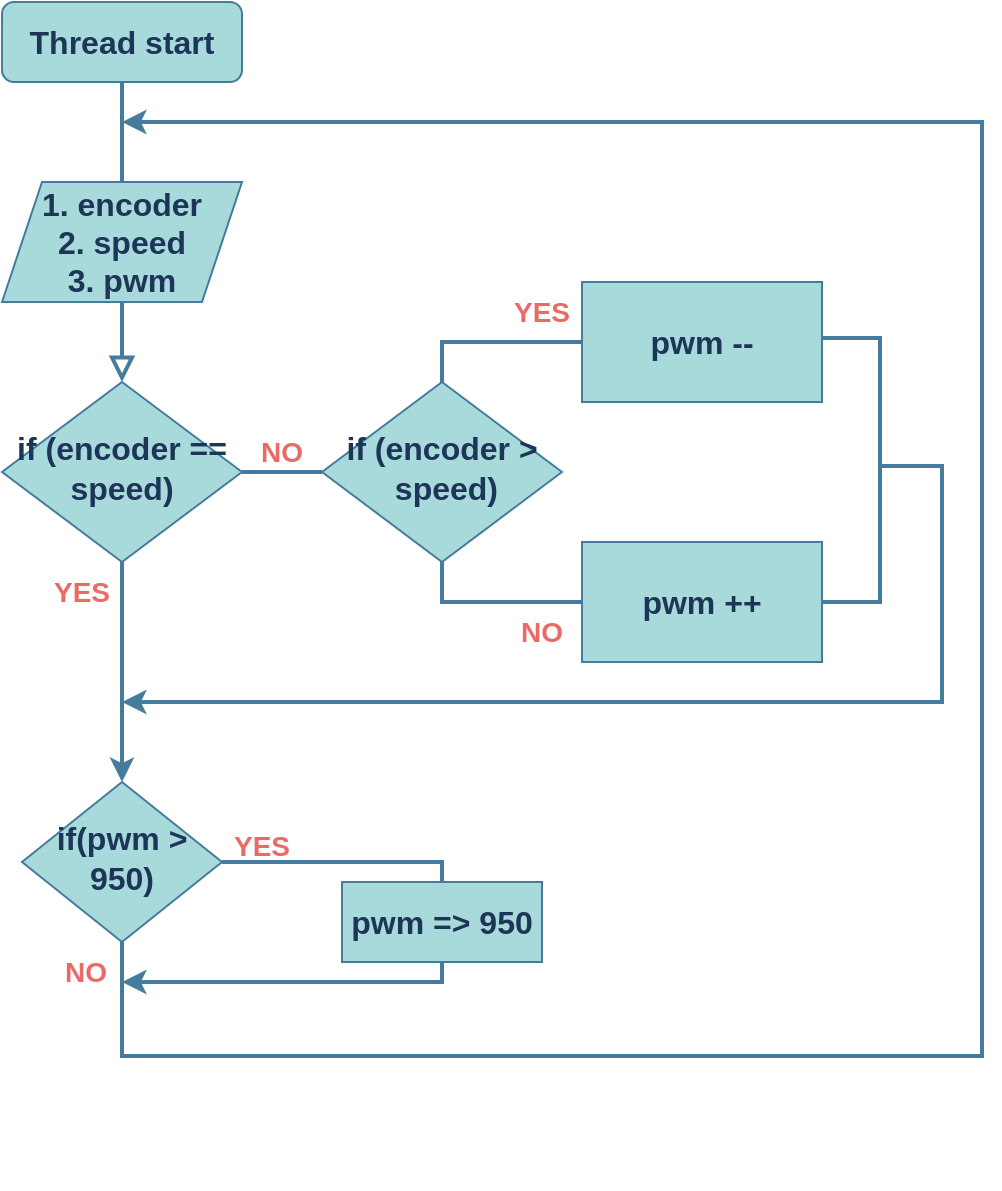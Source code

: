 <mxfile version="20.4.0" type="github">
  <diagram id="C5RBs43oDa-KdzZeNtuy" name="Page-1">
    <mxGraphModel dx="992" dy="547" grid="0" gridSize="10" guides="1" tooltips="1" connect="1" arrows="1" fold="1" page="1" pageScale="1" pageWidth="827" pageHeight="1169" background="none" math="0" shadow="0">
      <root>
        <mxCell id="WIyWlLk6GJQsqaUBKTNV-0" />
        <mxCell id="WIyWlLk6GJQsqaUBKTNV-1" parent="WIyWlLk6GJQsqaUBKTNV-0" />
        <mxCell id="WIyWlLk6GJQsqaUBKTNV-2" value="" style="rounded=0;html=1;jettySize=auto;orthogonalLoop=1;fontSize=11;endArrow=block;endFill=0;endSize=8;strokeWidth=2;shadow=0;labelBackgroundColor=none;edgeStyle=orthogonalEdgeStyle;startArrow=none;strokeColor=#457B9D;fontColor=#1D3557;" parent="WIyWlLk6GJQsqaUBKTNV-1" source="SJDBsxzSz7_Vg80-1sMf-1" target="WIyWlLk6GJQsqaUBKTNV-6" edge="1">
          <mxGeometry relative="1" as="geometry" />
        </mxCell>
        <mxCell id="WIyWlLk6GJQsqaUBKTNV-3" value="Thread start" style="rounded=1;whiteSpace=wrap;html=1;fontSize=16;glass=0;strokeWidth=1;shadow=0;fillColor=#A8DADC;strokeColor=#457B9D;fontColor=#1D3557;fontStyle=1" parent="WIyWlLk6GJQsqaUBKTNV-1" vertex="1">
          <mxGeometry x="160" y="30" width="120" height="40" as="geometry" />
        </mxCell>
        <mxCell id="nP23edpkX2jtyH_chp0t-15" style="edgeStyle=orthogonalEdgeStyle;rounded=0;orthogonalLoop=1;jettySize=auto;html=1;entryX=0.5;entryY=0;entryDx=0;entryDy=0;strokeColor=#457B9D;strokeWidth=2;" parent="WIyWlLk6GJQsqaUBKTNV-1" source="WIyWlLk6GJQsqaUBKTNV-6" target="WIyWlLk6GJQsqaUBKTNV-10" edge="1">
          <mxGeometry relative="1" as="geometry" />
        </mxCell>
        <mxCell id="WIyWlLk6GJQsqaUBKTNV-6" value="if (encoder == speed)" style="rhombus;whiteSpace=wrap;html=1;shadow=0;fontFamily=Helvetica;fontSize=16;align=center;strokeWidth=1;spacing=6;spacingTop=-4;fillColor=#A8DADC;strokeColor=#457B9D;fontColor=#1D3557;fontStyle=1" parent="WIyWlLk6GJQsqaUBKTNV-1" vertex="1">
          <mxGeometry x="160" y="220" width="120" height="90" as="geometry" />
        </mxCell>
        <mxCell id="SJDBsxzSz7_Vg80-1sMf-20" style="edgeStyle=orthogonalEdgeStyle;rounded=0;sketch=0;orthogonalLoop=1;jettySize=auto;html=1;shadow=0;endFill=1;strokeColor=#457B9D;fontColor=#1D3557;labelBackgroundColor=#F1FAEE;strokeWidth=2;" parent="WIyWlLk6GJQsqaUBKTNV-1" source="WIyWlLk6GJQsqaUBKTNV-10" edge="1">
          <mxGeometry relative="1" as="geometry">
            <mxPoint x="220" y="520" as="targetPoint" />
            <Array as="points">
              <mxPoint x="380" y="460" />
              <mxPoint x="380" y="520" />
            </Array>
          </mxGeometry>
        </mxCell>
        <mxCell id="WIyWlLk6GJQsqaUBKTNV-10" value="if(pwm &amp;gt; 950)" style="rhombus;whiteSpace=wrap;html=1;shadow=0;fontFamily=Helvetica;fontSize=16;align=center;strokeWidth=1;spacing=6;spacingTop=-4;fillColor=#A8DADC;strokeColor=#457B9D;fontColor=#1D3557;fontStyle=1" parent="WIyWlLk6GJQsqaUBKTNV-1" vertex="1">
          <mxGeometry x="170" y="420" width="100" height="80" as="geometry" />
        </mxCell>
        <mxCell id="SJDBsxzSz7_Vg80-1sMf-1" value="1. encoder&lt;br style=&quot;font-size: 16px;&quot;&gt;2. speed&lt;br style=&quot;font-size: 16px;&quot;&gt;3. pwm&lt;br style=&quot;font-size: 16px;&quot;&gt;" style="shape=parallelogram;perimeter=parallelogramPerimeter;whiteSpace=wrap;html=1;fixedSize=1;fillColor=#A8DADC;strokeColor=#457B9D;fontColor=#1D3557;fontStyle=1;fontSize=16;" parent="WIyWlLk6GJQsqaUBKTNV-1" vertex="1">
          <mxGeometry x="160" y="120" width="120" height="60" as="geometry" />
        </mxCell>
        <mxCell id="SJDBsxzSz7_Vg80-1sMf-2" value="" style="rounded=0;html=1;jettySize=auto;orthogonalLoop=1;fontSize=11;endArrow=none;endFill=0;endSize=8;strokeWidth=2;shadow=0;labelBackgroundColor=none;edgeStyle=orthogonalEdgeStyle;strokeColor=#457B9D;fontColor=#1D3557;" parent="WIyWlLk6GJQsqaUBKTNV-1" source="WIyWlLk6GJQsqaUBKTNV-3" target="SJDBsxzSz7_Vg80-1sMf-1" edge="1">
          <mxGeometry relative="1" as="geometry">
            <mxPoint x="220" y="80" as="sourcePoint" />
            <mxPoint x="220" y="230" as="targetPoint" />
          </mxGeometry>
        </mxCell>
        <mxCell id="SJDBsxzSz7_Vg80-1sMf-3" value="if (encoder &amp;gt;&lt;br style=&quot;font-size: 16px;&quot;&gt;&amp;nbsp;speed)" style="rhombus;whiteSpace=wrap;html=1;shadow=0;fontFamily=Helvetica;fontSize=16;align=center;strokeWidth=1;spacing=6;spacingTop=-4;fillColor=#A8DADC;strokeColor=#457B9D;fontColor=#1D3557;fontStyle=1" parent="WIyWlLk6GJQsqaUBKTNV-1" vertex="1">
          <mxGeometry x="320" y="220" width="120" height="90" as="geometry" />
        </mxCell>
        <mxCell id="SJDBsxzSz7_Vg80-1sMf-4" value="" style="edgeStyle=orthogonalEdgeStyle;rounded=0;html=1;jettySize=auto;orthogonalLoop=1;fontSize=11;endArrow=none;endFill=0;endSize=8;strokeWidth=2;shadow=0;labelBackgroundColor=none;strokeColor=#457B9D;fontColor=#1D3557;" parent="WIyWlLk6GJQsqaUBKTNV-1" source="WIyWlLk6GJQsqaUBKTNV-6" target="SJDBsxzSz7_Vg80-1sMf-3" edge="1">
          <mxGeometry y="10" relative="1" as="geometry">
            <mxPoint as="offset" />
            <mxPoint x="280" y="265" as="sourcePoint" />
            <mxPoint x="460" y="265" as="targetPoint" />
          </mxGeometry>
        </mxCell>
        <mxCell id="SJDBsxzSz7_Vg80-1sMf-6" value="pwm ++" style="rounded=0;whiteSpace=wrap;html=1;fillColor=#A8DADC;strokeColor=#457B9D;fontColor=#1D3557;fontStyle=1;fontSize=16;" parent="WIyWlLk6GJQsqaUBKTNV-1" vertex="1">
          <mxGeometry x="450" y="300" width="120" height="60" as="geometry" />
        </mxCell>
        <mxCell id="SJDBsxzSz7_Vg80-1sMf-8" value="pwm --" style="rounded=0;whiteSpace=wrap;html=1;fillColor=#A8DADC;strokeColor=#457B9D;fontColor=#1D3557;fontStyle=1;fontSize=16;" parent="WIyWlLk6GJQsqaUBKTNV-1" vertex="1">
          <mxGeometry x="450" y="170" width="120" height="60" as="geometry" />
        </mxCell>
        <mxCell id="SJDBsxzSz7_Vg80-1sMf-19" value="pwm =&amp;gt; 950" style="rounded=0;whiteSpace=wrap;html=1;fillColor=#A8DADC;strokeColor=#457B9D;fontColor=#1D3557;fontStyle=1;fontSize=16;" parent="WIyWlLk6GJQsqaUBKTNV-1" vertex="1">
          <mxGeometry x="330" y="470" width="100" height="40" as="geometry" />
        </mxCell>
        <mxCell id="SJDBsxzSz7_Vg80-1sMf-22" value="NO" style="text;html=1;strokeColor=none;fillColor=none;align=center;verticalAlign=middle;whiteSpace=wrap;rounded=0;fontColor=#EA6B66;fontStyle=1;fontSize=14;" parent="WIyWlLk6GJQsqaUBKTNV-1" vertex="1">
          <mxGeometry x="400" y="330" width="60" height="30" as="geometry" />
        </mxCell>
        <mxCell id="SJDBsxzSz7_Vg80-1sMf-29" style="edgeStyle=orthogonalEdgeStyle;rounded=0;sketch=0;orthogonalLoop=1;jettySize=auto;html=1;shadow=0;endFill=1;strokeColor=#457B9D;fontColor=#1D3557;labelBackgroundColor=#F1FAEE;exitX=0.5;exitY=1;exitDx=0;exitDy=0;strokeWidth=2;" parent="WIyWlLk6GJQsqaUBKTNV-1" source="WIyWlLk6GJQsqaUBKTNV-10" edge="1">
          <mxGeometry relative="1" as="geometry">
            <mxPoint x="220" y="90" as="targetPoint" />
            <Array as="points">
              <mxPoint x="220" y="557" />
              <mxPoint x="650" y="557" />
              <mxPoint x="650" y="90" />
            </Array>
            <mxPoint x="215" y="575" as="sourcePoint" />
          </mxGeometry>
        </mxCell>
        <mxCell id="SJDBsxzSz7_Vg80-1sMf-33" value="YES" style="text;html=1;strokeColor=none;fillColor=none;align=center;verticalAlign=middle;whiteSpace=wrap;rounded=0;fontColor=#EA6B66;fontStyle=1;fontSize=14;" parent="WIyWlLk6GJQsqaUBKTNV-1" vertex="1">
          <mxGeometry x="260" y="437" width="60" height="30" as="geometry" />
        </mxCell>
        <mxCell id="SJDBsxzSz7_Vg80-1sMf-35" style="edgeStyle=orthogonalEdgeStyle;rounded=0;sketch=0;orthogonalLoop=1;jettySize=auto;html=1;exitX=0.5;exitY=1;exitDx=0;exitDy=0;shadow=0;endFill=1;strokeColor=#457B9D;fontColor=#1D3557;labelBackgroundColor=#F1FAEE;" parent="WIyWlLk6GJQsqaUBKTNV-1" edge="1">
          <mxGeometry relative="1" as="geometry">
            <mxPoint x="290" y="615" as="sourcePoint" />
            <mxPoint x="290" y="615" as="targetPoint" />
          </mxGeometry>
        </mxCell>
        <mxCell id="nP23edpkX2jtyH_chp0t-7" value="" style="strokeWidth=2;html=1;shape=mxgraph.flowchart.annotation_1;align=left;pointerEvents=1;rotation=-180;strokeColor=#457B9D;" parent="WIyWlLk6GJQsqaUBKTNV-1" vertex="1">
          <mxGeometry x="570" y="198" width="29" height="132" as="geometry" />
        </mxCell>
        <mxCell id="nP23edpkX2jtyH_chp0t-8" value="" style="endArrow=none;html=1;rounded=0;entryX=0.5;entryY=1;entryDx=0;entryDy=0;strokeColor=#457B9D;strokeWidth=2;" parent="WIyWlLk6GJQsqaUBKTNV-1" target="SJDBsxzSz7_Vg80-1sMf-3" edge="1">
          <mxGeometry width="50" height="50" relative="1" as="geometry">
            <mxPoint x="450" y="330" as="sourcePoint" />
            <mxPoint x="355" y="335" as="targetPoint" />
            <Array as="points">
              <mxPoint x="380" y="330" />
            </Array>
          </mxGeometry>
        </mxCell>
        <mxCell id="nP23edpkX2jtyH_chp0t-10" value="" style="endArrow=none;html=1;rounded=0;entryX=0;entryY=0.5;entryDx=0;entryDy=0;exitX=0.5;exitY=0;exitDx=0;exitDy=0;strokeColor=#457B9D;strokeWidth=2;" parent="WIyWlLk6GJQsqaUBKTNV-1" source="SJDBsxzSz7_Vg80-1sMf-3" target="SJDBsxzSz7_Vg80-1sMf-8" edge="1">
          <mxGeometry width="50" height="50" relative="1" as="geometry">
            <mxPoint x="305" y="326" as="sourcePoint" />
            <mxPoint x="355" y="276" as="targetPoint" />
            <Array as="points">
              <mxPoint x="380" y="200" />
            </Array>
          </mxGeometry>
        </mxCell>
        <mxCell id="nP23edpkX2jtyH_chp0t-11" value="YES" style="text;html=1;strokeColor=none;fillColor=none;align=center;verticalAlign=middle;whiteSpace=wrap;rounded=0;fontColor=#EA6B66;fontStyle=1;fontSize=14;" parent="WIyWlLk6GJQsqaUBKTNV-1" vertex="1">
          <mxGeometry x="400" y="170" width="60" height="30" as="geometry" />
        </mxCell>
        <mxCell id="nP23edpkX2jtyH_chp0t-12" value="" style="endArrow=classic;html=1;rounded=0;strokeColor=#457B9D;strokeWidth=2;" parent="WIyWlLk6GJQsqaUBKTNV-1" edge="1">
          <mxGeometry width="50" height="50" relative="1" as="geometry">
            <mxPoint x="600" y="262" as="sourcePoint" />
            <mxPoint x="220" y="380" as="targetPoint" />
            <Array as="points">
              <mxPoint x="630" y="262" />
              <mxPoint x="630" y="380" />
            </Array>
          </mxGeometry>
        </mxCell>
        <mxCell id="nP23edpkX2jtyH_chp0t-14" value="NO" style="text;html=1;strokeColor=none;fillColor=none;align=center;verticalAlign=middle;whiteSpace=wrap;rounded=0;fontColor=#EA6B66;fontStyle=1;fontSize=14;" parent="WIyWlLk6GJQsqaUBKTNV-1" vertex="1">
          <mxGeometry x="172" y="500" width="60" height="30" as="geometry" />
        </mxCell>
        <mxCell id="nP23edpkX2jtyH_chp0t-16" value="YES" style="text;html=1;strokeColor=none;fillColor=none;align=center;verticalAlign=middle;whiteSpace=wrap;rounded=0;fontColor=#EA6B66;fontStyle=1;fontSize=14;" parent="WIyWlLk6GJQsqaUBKTNV-1" vertex="1">
          <mxGeometry x="170" y="310" width="60" height="30" as="geometry" />
        </mxCell>
        <mxCell id="nP23edpkX2jtyH_chp0t-17" value="NO" style="text;html=1;strokeColor=none;fillColor=none;align=center;verticalAlign=middle;whiteSpace=wrap;rounded=0;fontColor=#EA6B66;fontStyle=1;fontSize=14;" parent="WIyWlLk6GJQsqaUBKTNV-1" vertex="1">
          <mxGeometry x="270" y="240" width="60" height="30" as="geometry" />
        </mxCell>
      </root>
    </mxGraphModel>
  </diagram>
</mxfile>

